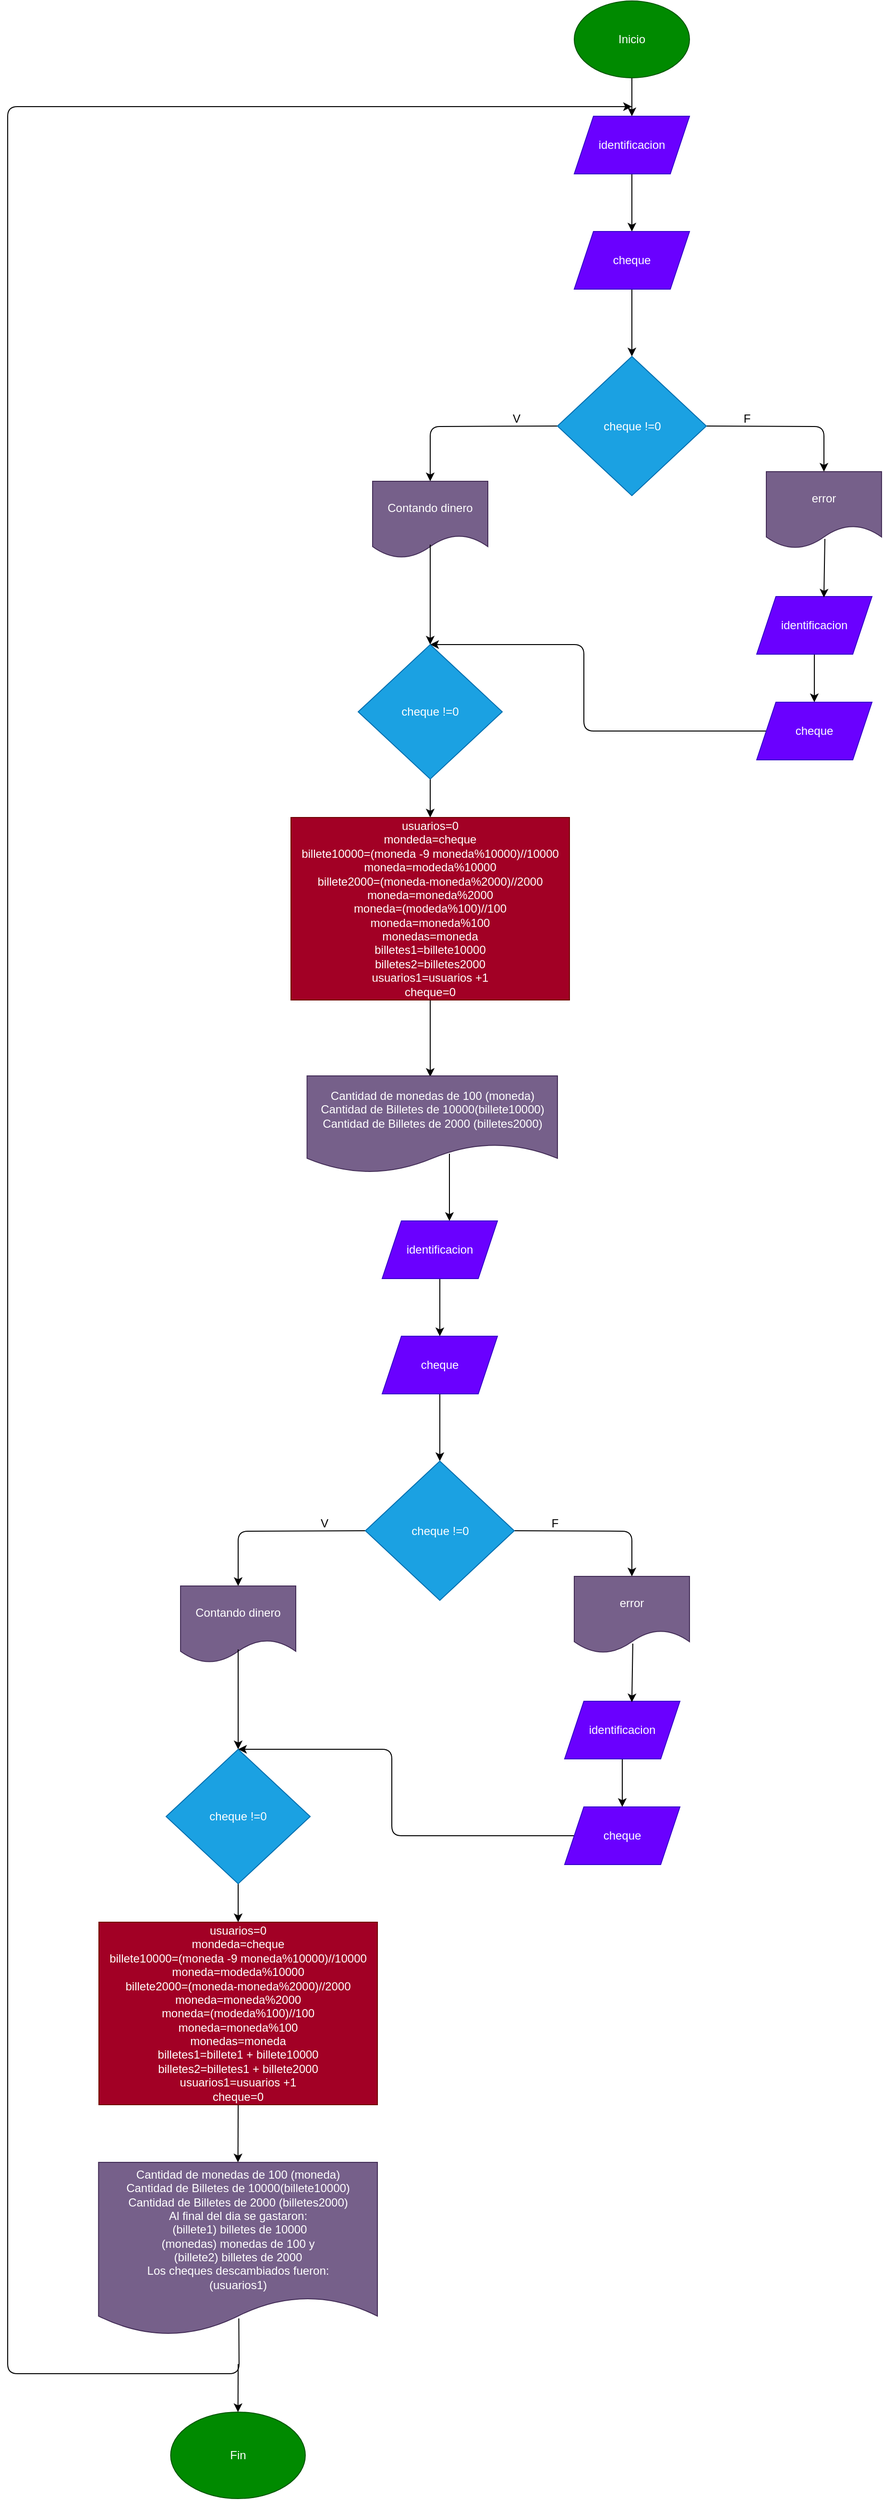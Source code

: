 <mxfile>
    <diagram id="INcv0qS61HzHsBgt3TTS" name="Página-1">
        <mxGraphModel dx="1571" dy="481" grid="1" gridSize="10" guides="1" tooltips="1" connect="1" arrows="1" fold="1" page="1" pageScale="1" pageWidth="827" pageHeight="1169" math="0" shadow="0">
            <root>
                <mxCell id="0"/>
                <mxCell id="1" parent="0"/>
                <mxCell id="4" style="edgeStyle=none;html=1;exitX=0.5;exitY=1;exitDx=0;exitDy=0;entryX=0.5;entryY=0;entryDx=0;entryDy=0;" parent="1" source="2" target="3" edge="1">
                    <mxGeometry relative="1" as="geometry"/>
                </mxCell>
                <mxCell id="2" value="Inicio" style="ellipse;whiteSpace=wrap;html=1;fillColor=#008a00;fontColor=#ffffff;strokeColor=#005700;" parent="1" vertex="1">
                    <mxGeometry x="230" y="50" width="120" height="80" as="geometry"/>
                </mxCell>
                <mxCell id="5" style="edgeStyle=none;html=1;exitX=0.5;exitY=1;exitDx=0;exitDy=0;" parent="1" source="3" edge="1">
                    <mxGeometry relative="1" as="geometry">
                        <mxPoint x="290" y="290" as="targetPoint"/>
                    </mxGeometry>
                </mxCell>
                <mxCell id="3" value="identificacion" style="shape=parallelogram;perimeter=parallelogramPerimeter;whiteSpace=wrap;html=1;fixedSize=1;fillColor=#6a00ff;fontColor=#ffffff;strokeColor=#3700CC;" parent="1" vertex="1">
                    <mxGeometry x="230" y="170" width="120" height="60" as="geometry"/>
                </mxCell>
                <mxCell id="8" value="error" style="shape=document;whiteSpace=wrap;html=1;boundedLbl=1;fillColor=#76608a;fontColor=#ffffff;strokeColor=#432D57;" parent="1" vertex="1">
                    <mxGeometry x="430" y="540" width="120" height="80" as="geometry"/>
                </mxCell>
                <mxCell id="28" style="edgeStyle=none;html=1;exitX=0.5;exitY=1;exitDx=0;exitDy=0;entryX=0.5;entryY=0;entryDx=0;entryDy=0;" parent="1" source="9" target="27" edge="1">
                    <mxGeometry relative="1" as="geometry"/>
                </mxCell>
                <mxCell id="9" value="identificacion" style="shape=parallelogram;perimeter=parallelogramPerimeter;whiteSpace=wrap;html=1;fixedSize=1;fillColor=#6a00ff;fontColor=#ffffff;strokeColor=#3700CC;" parent="1" vertex="1">
                    <mxGeometry x="420" y="670" width="120" height="60" as="geometry"/>
                </mxCell>
                <mxCell id="10" value="" style="endArrow=classic;html=1;entryX=0.583;entryY=0.017;entryDx=0;entryDy=0;entryPerimeter=0;exitX=0.508;exitY=0.875;exitDx=0;exitDy=0;exitPerimeter=0;" parent="1" source="8" target="9" edge="1">
                    <mxGeometry width="50" height="50" relative="1" as="geometry">
                        <mxPoint x="330" y="580" as="sourcePoint"/>
                        <mxPoint x="380" y="530" as="targetPoint"/>
                    </mxGeometry>
                </mxCell>
                <mxCell id="21" style="edgeStyle=none;html=1;exitX=0.5;exitY=1;exitDx=0;exitDy=0;entryX=0.5;entryY=0;entryDx=0;entryDy=0;" parent="1" source="12" target="15" edge="1">
                    <mxGeometry relative="1" as="geometry"/>
                </mxCell>
                <mxCell id="12" value="cheque" style="shape=parallelogram;perimeter=parallelogramPerimeter;whiteSpace=wrap;html=1;fixedSize=1;fillColor=#6a00ff;fontColor=#ffffff;strokeColor=#3700CC;" parent="1" vertex="1">
                    <mxGeometry x="230" y="290" width="120" height="60" as="geometry"/>
                </mxCell>
                <mxCell id="17" style="edgeStyle=none;html=1;exitX=0;exitY=0.5;exitDx=0;exitDy=0;" parent="1" source="15" edge="1">
                    <mxGeometry relative="1" as="geometry">
                        <mxPoint x="80" y="550" as="targetPoint"/>
                        <Array as="points">
                            <mxPoint x="80" y="493"/>
                        </Array>
                    </mxGeometry>
                </mxCell>
                <mxCell id="22" style="edgeStyle=none;html=1;exitX=1;exitY=0.5;exitDx=0;exitDy=0;" parent="1" source="15" edge="1">
                    <mxGeometry relative="1" as="geometry">
                        <mxPoint x="490" y="540" as="targetPoint"/>
                        <Array as="points">
                            <mxPoint x="490" y="493"/>
                        </Array>
                    </mxGeometry>
                </mxCell>
                <mxCell id="15" value="cheque !=0" style="rhombus;whiteSpace=wrap;html=1;fillColor=#1ba1e2;fontColor=#ffffff;strokeColor=#006EAF;" parent="1" vertex="1">
                    <mxGeometry x="212.5" y="420" width="155" height="145" as="geometry"/>
                </mxCell>
                <mxCell id="18" value="Contando dinero" style="shape=document;whiteSpace=wrap;html=1;boundedLbl=1;fillColor=#76608a;fontColor=#ffffff;strokeColor=#432D57;" parent="1" vertex="1">
                    <mxGeometry x="20" y="550" width="120" height="80" as="geometry"/>
                </mxCell>
                <mxCell id="24" value="V" style="text;html=1;strokeColor=none;fillColor=none;align=center;verticalAlign=middle;whiteSpace=wrap;rounded=0;" parent="1" vertex="1">
                    <mxGeometry x="140" y="470" width="60" height="30" as="geometry"/>
                </mxCell>
                <mxCell id="25" value="F" style="text;html=1;strokeColor=none;fillColor=none;align=center;verticalAlign=middle;whiteSpace=wrap;rounded=0;" parent="1" vertex="1">
                    <mxGeometry x="380" y="470" width="60" height="30" as="geometry"/>
                </mxCell>
                <mxCell id="31" style="edgeStyle=none;html=1;exitX=0;exitY=0.5;exitDx=0;exitDy=0;entryX=0.5;entryY=0;entryDx=0;entryDy=0;" parent="1" source="27" target="30" edge="1">
                    <mxGeometry relative="1" as="geometry">
                        <mxPoint x="180" y="530" as="targetPoint"/>
                        <Array as="points">
                            <mxPoint x="350" y="810"/>
                            <mxPoint x="240" y="810"/>
                            <mxPoint x="240" y="720"/>
                        </Array>
                    </mxGeometry>
                </mxCell>
                <mxCell id="27" value="cheque" style="shape=parallelogram;perimeter=parallelogramPerimeter;whiteSpace=wrap;html=1;fixedSize=1;fillColor=#6a00ff;fontColor=#ffffff;strokeColor=#3700CC;" parent="1" vertex="1">
                    <mxGeometry x="420" y="780" width="120" height="60" as="geometry"/>
                </mxCell>
                <mxCell id="29" value="" style="endArrow=classic;html=1;exitX=0.5;exitY=0.825;exitDx=0;exitDy=0;exitPerimeter=0;" parent="1" source="18" edge="1">
                    <mxGeometry width="50" height="50" relative="1" as="geometry">
                        <mxPoint x="80" y="680" as="sourcePoint"/>
                        <mxPoint x="80" y="720" as="targetPoint"/>
                    </mxGeometry>
                </mxCell>
                <mxCell id="35" style="edgeStyle=none;html=1;exitX=0.5;exitY=1;exitDx=0;exitDy=0;entryX=0.5;entryY=0;entryDx=0;entryDy=0;" parent="1" source="30" target="34" edge="1">
                    <mxGeometry relative="1" as="geometry"/>
                </mxCell>
                <mxCell id="30" value="cheque !=0" style="rhombus;whiteSpace=wrap;html=1;fillColor=#1ba1e2;fontColor=#ffffff;strokeColor=#006EAF;" parent="1" vertex="1">
                    <mxGeometry x="5" y="720" width="150" height="140" as="geometry"/>
                </mxCell>
                <mxCell id="36" style="edgeStyle=none;html=1;exitX=0.5;exitY=1;exitDx=0;exitDy=0;" parent="1" source="34" edge="1">
                    <mxGeometry relative="1" as="geometry">
                        <mxPoint x="80" y="1170" as="targetPoint"/>
                    </mxGeometry>
                </mxCell>
                <mxCell id="34" value="usuarios=0&lt;br&gt;mondeda=cheque&lt;br&gt;billete10000=(moneda -9 moneda%10000)//10000&lt;br&gt;moneda=modeda%10000&lt;br&gt;billete2000=(moneda-moneda%2000)//2000&lt;br&gt;moneda=moneda%2000&lt;br&gt;moneda=(modeda%100)//100&lt;br&gt;moneda=moneda%100&lt;br&gt;monedas=moneda&lt;br&gt;billetes1=billete10000&lt;br&gt;billetes2=billetes2000&lt;br&gt;usuarios1=usuarios +1&lt;br&gt;cheque=0" style="rounded=0;whiteSpace=wrap;html=1;fillColor=#a20025;fontColor=#ffffff;strokeColor=#6F0000;" parent="1" vertex="1">
                    <mxGeometry x="-65" y="900" width="290" height="190" as="geometry"/>
                </mxCell>
                <mxCell id="42" value="Cantidad de monedas de 100 (moneda)&lt;br&gt;Cantidad de Billetes de 10000(billete10000)&lt;br&gt;Cantidad de Billetes de 2000 (billetes2000)" style="shape=document;whiteSpace=wrap;html=1;boundedLbl=1;fillColor=#76608a;fontColor=#ffffff;strokeColor=#432D57;" parent="1" vertex="1">
                    <mxGeometry x="-48.25" y="1169" width="260.75" height="101" as="geometry"/>
                </mxCell>
                <mxCell id="43" value="" style="endArrow=classic;html=1;" parent="1" edge="1">
                    <mxGeometry width="50" height="50" relative="1" as="geometry">
                        <mxPoint x="100" y="1250" as="sourcePoint"/>
                        <mxPoint x="100" y="1320" as="targetPoint"/>
                    </mxGeometry>
                </mxCell>
                <mxCell id="85" style="edgeStyle=none;html=1;exitX=0.5;exitY=1;exitDx=0;exitDy=0;" parent="1" source="86" edge="1">
                    <mxGeometry relative="1" as="geometry">
                        <mxPoint x="90" y="1440" as="targetPoint"/>
                    </mxGeometry>
                </mxCell>
                <mxCell id="86" value="identificacion" style="shape=parallelogram;perimeter=parallelogramPerimeter;whiteSpace=wrap;html=1;fixedSize=1;fillColor=#6a00ff;fontColor=#ffffff;strokeColor=#3700CC;" parent="1" vertex="1">
                    <mxGeometry x="30" y="1320" width="120" height="60" as="geometry"/>
                </mxCell>
                <mxCell id="87" value="error" style="shape=document;whiteSpace=wrap;html=1;boundedLbl=1;fillColor=#76608a;fontColor=#ffffff;strokeColor=#432D57;" parent="1" vertex="1">
                    <mxGeometry x="230" y="1690" width="120" height="80" as="geometry"/>
                </mxCell>
                <mxCell id="88" style="edgeStyle=none;html=1;exitX=0.5;exitY=1;exitDx=0;exitDy=0;entryX=0.5;entryY=0;entryDx=0;entryDy=0;" parent="1" source="89" target="100" edge="1">
                    <mxGeometry relative="1" as="geometry"/>
                </mxCell>
                <mxCell id="89" value="identificacion" style="shape=parallelogram;perimeter=parallelogramPerimeter;whiteSpace=wrap;html=1;fixedSize=1;fillColor=#6a00ff;fontColor=#ffffff;strokeColor=#3700CC;" parent="1" vertex="1">
                    <mxGeometry x="220" y="1820" width="120" height="60" as="geometry"/>
                </mxCell>
                <mxCell id="90" value="" style="endArrow=classic;html=1;entryX=0.583;entryY=0.017;entryDx=0;entryDy=0;entryPerimeter=0;exitX=0.508;exitY=0.875;exitDx=0;exitDy=0;exitPerimeter=0;" parent="1" source="87" target="89" edge="1">
                    <mxGeometry width="50" height="50" relative="1" as="geometry">
                        <mxPoint x="130" y="1730" as="sourcePoint"/>
                        <mxPoint x="180" y="1680" as="targetPoint"/>
                    </mxGeometry>
                </mxCell>
                <mxCell id="91" style="edgeStyle=none;html=1;exitX=0.5;exitY=1;exitDx=0;exitDy=0;entryX=0.5;entryY=0;entryDx=0;entryDy=0;" parent="1" source="92" target="95" edge="1">
                    <mxGeometry relative="1" as="geometry"/>
                </mxCell>
                <mxCell id="92" value="cheque" style="shape=parallelogram;perimeter=parallelogramPerimeter;whiteSpace=wrap;html=1;fixedSize=1;fillColor=#6a00ff;fontColor=#ffffff;strokeColor=#3700CC;" parent="1" vertex="1">
                    <mxGeometry x="30" y="1440" width="120" height="60" as="geometry"/>
                </mxCell>
                <mxCell id="93" style="edgeStyle=none;html=1;exitX=0;exitY=0.5;exitDx=0;exitDy=0;" parent="1" source="95" edge="1">
                    <mxGeometry relative="1" as="geometry">
                        <mxPoint x="-120" y="1700" as="targetPoint"/>
                        <Array as="points">
                            <mxPoint x="-120" y="1643"/>
                        </Array>
                    </mxGeometry>
                </mxCell>
                <mxCell id="94" style="edgeStyle=none;html=1;exitX=1;exitY=0.5;exitDx=0;exitDy=0;" parent="1" source="95" edge="1">
                    <mxGeometry relative="1" as="geometry">
                        <mxPoint x="290" y="1690" as="targetPoint"/>
                        <Array as="points">
                            <mxPoint x="290" y="1643"/>
                        </Array>
                    </mxGeometry>
                </mxCell>
                <mxCell id="95" value="cheque !=0" style="rhombus;whiteSpace=wrap;html=1;fillColor=#1ba1e2;fontColor=#ffffff;strokeColor=#006EAF;" parent="1" vertex="1">
                    <mxGeometry x="12.5" y="1570" width="155" height="145" as="geometry"/>
                </mxCell>
                <mxCell id="96" value="Contando dinero" style="shape=document;whiteSpace=wrap;html=1;boundedLbl=1;fillColor=#76608a;fontColor=#ffffff;strokeColor=#432D57;" parent="1" vertex="1">
                    <mxGeometry x="-180" y="1700" width="120" height="80" as="geometry"/>
                </mxCell>
                <mxCell id="97" value="V" style="text;html=1;strokeColor=none;fillColor=none;align=center;verticalAlign=middle;whiteSpace=wrap;rounded=0;" parent="1" vertex="1">
                    <mxGeometry x="-60" y="1620" width="60" height="30" as="geometry"/>
                </mxCell>
                <mxCell id="98" value="F" style="text;html=1;strokeColor=none;fillColor=none;align=center;verticalAlign=middle;whiteSpace=wrap;rounded=0;" parent="1" vertex="1">
                    <mxGeometry x="180" y="1620" width="60" height="30" as="geometry"/>
                </mxCell>
                <mxCell id="99" style="edgeStyle=none;html=1;exitX=0;exitY=0.5;exitDx=0;exitDy=0;entryX=0.5;entryY=0;entryDx=0;entryDy=0;" parent="1" source="100" target="103" edge="1">
                    <mxGeometry relative="1" as="geometry">
                        <Array as="points">
                            <mxPoint x="150" y="1960"/>
                            <mxPoint x="40" y="1960"/>
                            <mxPoint x="40" y="1870"/>
                        </Array>
                    </mxGeometry>
                </mxCell>
                <mxCell id="100" value="cheque" style="shape=parallelogram;perimeter=parallelogramPerimeter;whiteSpace=wrap;html=1;fixedSize=1;fillColor=#6a00ff;fontColor=#ffffff;strokeColor=#3700CC;" parent="1" vertex="1">
                    <mxGeometry x="220" y="1930" width="120" height="60" as="geometry"/>
                </mxCell>
                <mxCell id="101" value="" style="endArrow=classic;html=1;exitX=0.5;exitY=0.825;exitDx=0;exitDy=0;exitPerimeter=0;" parent="1" source="96" edge="1">
                    <mxGeometry width="50" height="50" relative="1" as="geometry">
                        <mxPoint x="-120" y="1830" as="sourcePoint"/>
                        <mxPoint x="-120" y="1870" as="targetPoint"/>
                    </mxGeometry>
                </mxCell>
                <mxCell id="102" style="edgeStyle=none;html=1;exitX=0.5;exitY=1;exitDx=0;exitDy=0;entryX=0.5;entryY=0;entryDx=0;entryDy=0;" parent="1" source="103" target="104" edge="1">
                    <mxGeometry relative="1" as="geometry"/>
                </mxCell>
                <mxCell id="103" value="cheque !=0" style="rhombus;whiteSpace=wrap;html=1;fillColor=#1ba1e2;fontColor=#ffffff;strokeColor=#006EAF;" parent="1" vertex="1">
                    <mxGeometry x="-195" y="1870" width="150" height="140" as="geometry"/>
                </mxCell>
                <mxCell id="107" style="edgeStyle=none;html=1;exitX=0.5;exitY=1;exitDx=0;exitDy=0;entryX=0.5;entryY=0;entryDx=0;entryDy=0;" parent="1" source="104" target="106" edge="1">
                    <mxGeometry relative="1" as="geometry"/>
                </mxCell>
                <mxCell id="104" value="usuarios=0&lt;br&gt;mondeda=cheque&lt;br&gt;billete10000=(moneda -9 moneda%10000)//10000&lt;br&gt;moneda=modeda%10000&lt;br&gt;billete2000=(moneda-moneda%2000)//2000&lt;br&gt;moneda=moneda%2000&lt;br&gt;moneda=(modeda%100)//100&lt;br&gt;moneda=moneda%100&lt;br&gt;monedas=moneda&lt;br&gt;billetes1=billete1 + billete10000&lt;br&gt;billetes2=billetes1 + billete2000&lt;br&gt;usuarios1=usuarios +1&lt;br&gt;cheque=0" style="rounded=0;whiteSpace=wrap;html=1;fillColor=#a20025;fontColor=#ffffff;strokeColor=#6F0000;" parent="1" vertex="1">
                    <mxGeometry x="-265" y="2050" width="290" height="190" as="geometry"/>
                </mxCell>
                <mxCell id="106" value="Cantidad de monedas de 100 (moneda)&lt;br&gt;Cantidad de Billetes de 10000(billete10000)&lt;br&gt;Cantidad de Billetes de 2000 (billetes2000)&lt;br&gt;Al final del dia se gastaron:&lt;br&gt;&amp;nbsp;(billete1) billetes de 10000&lt;br&gt;(monedas) monedas de 100 y&lt;br&gt;(billete2) billetes de 2000&lt;br&gt;Los cheques descambiados fueron:&lt;br&gt;(usuarios1)" style="shape=document;whiteSpace=wrap;html=1;boundedLbl=1;fillColor=#76608a;fontColor=#ffffff;strokeColor=#432D57;size=0.222;" parent="1" vertex="1">
                    <mxGeometry x="-265.37" y="2300" width="290.37" height="180" as="geometry"/>
                </mxCell>
                <mxCell id="109" value="" style="endArrow=classic;html=1;exitX=0.503;exitY=0.903;exitDx=0;exitDy=0;exitPerimeter=0;" parent="1" source="106" edge="1">
                    <mxGeometry width="50" height="50" relative="1" as="geometry">
                        <mxPoint x="-170" y="2540" as="sourcePoint"/>
                        <mxPoint x="290" y="160" as="targetPoint"/>
                        <Array as="points">
                            <mxPoint x="-119" y="2520"/>
                            <mxPoint x="-360" y="2520"/>
                            <mxPoint x="-360" y="1240"/>
                            <mxPoint x="-360" y="530"/>
                            <mxPoint x="-360" y="160"/>
                        </Array>
                    </mxGeometry>
                </mxCell>
                <mxCell id="111" value="Fin" style="ellipse;whiteSpace=wrap;html=1;fillColor=#008a00;fontColor=#ffffff;strokeColor=#005700;" parent="1" vertex="1">
                    <mxGeometry x="-190.27" y="2560" width="140.18" height="90" as="geometry"/>
                </mxCell>
                <mxCell id="112" value="" style="endArrow=classic;html=1;entryX=0.5;entryY=0;entryDx=0;entryDy=0;" parent="1" target="111" edge="1">
                    <mxGeometry width="50" height="50" relative="1" as="geometry">
                        <mxPoint x="-120" y="2510" as="sourcePoint"/>
                        <mxPoint x="-150" y="2500" as="targetPoint"/>
                    </mxGeometry>
                </mxCell>
            </root>
        </mxGraphModel>
    </diagram>
</mxfile>
